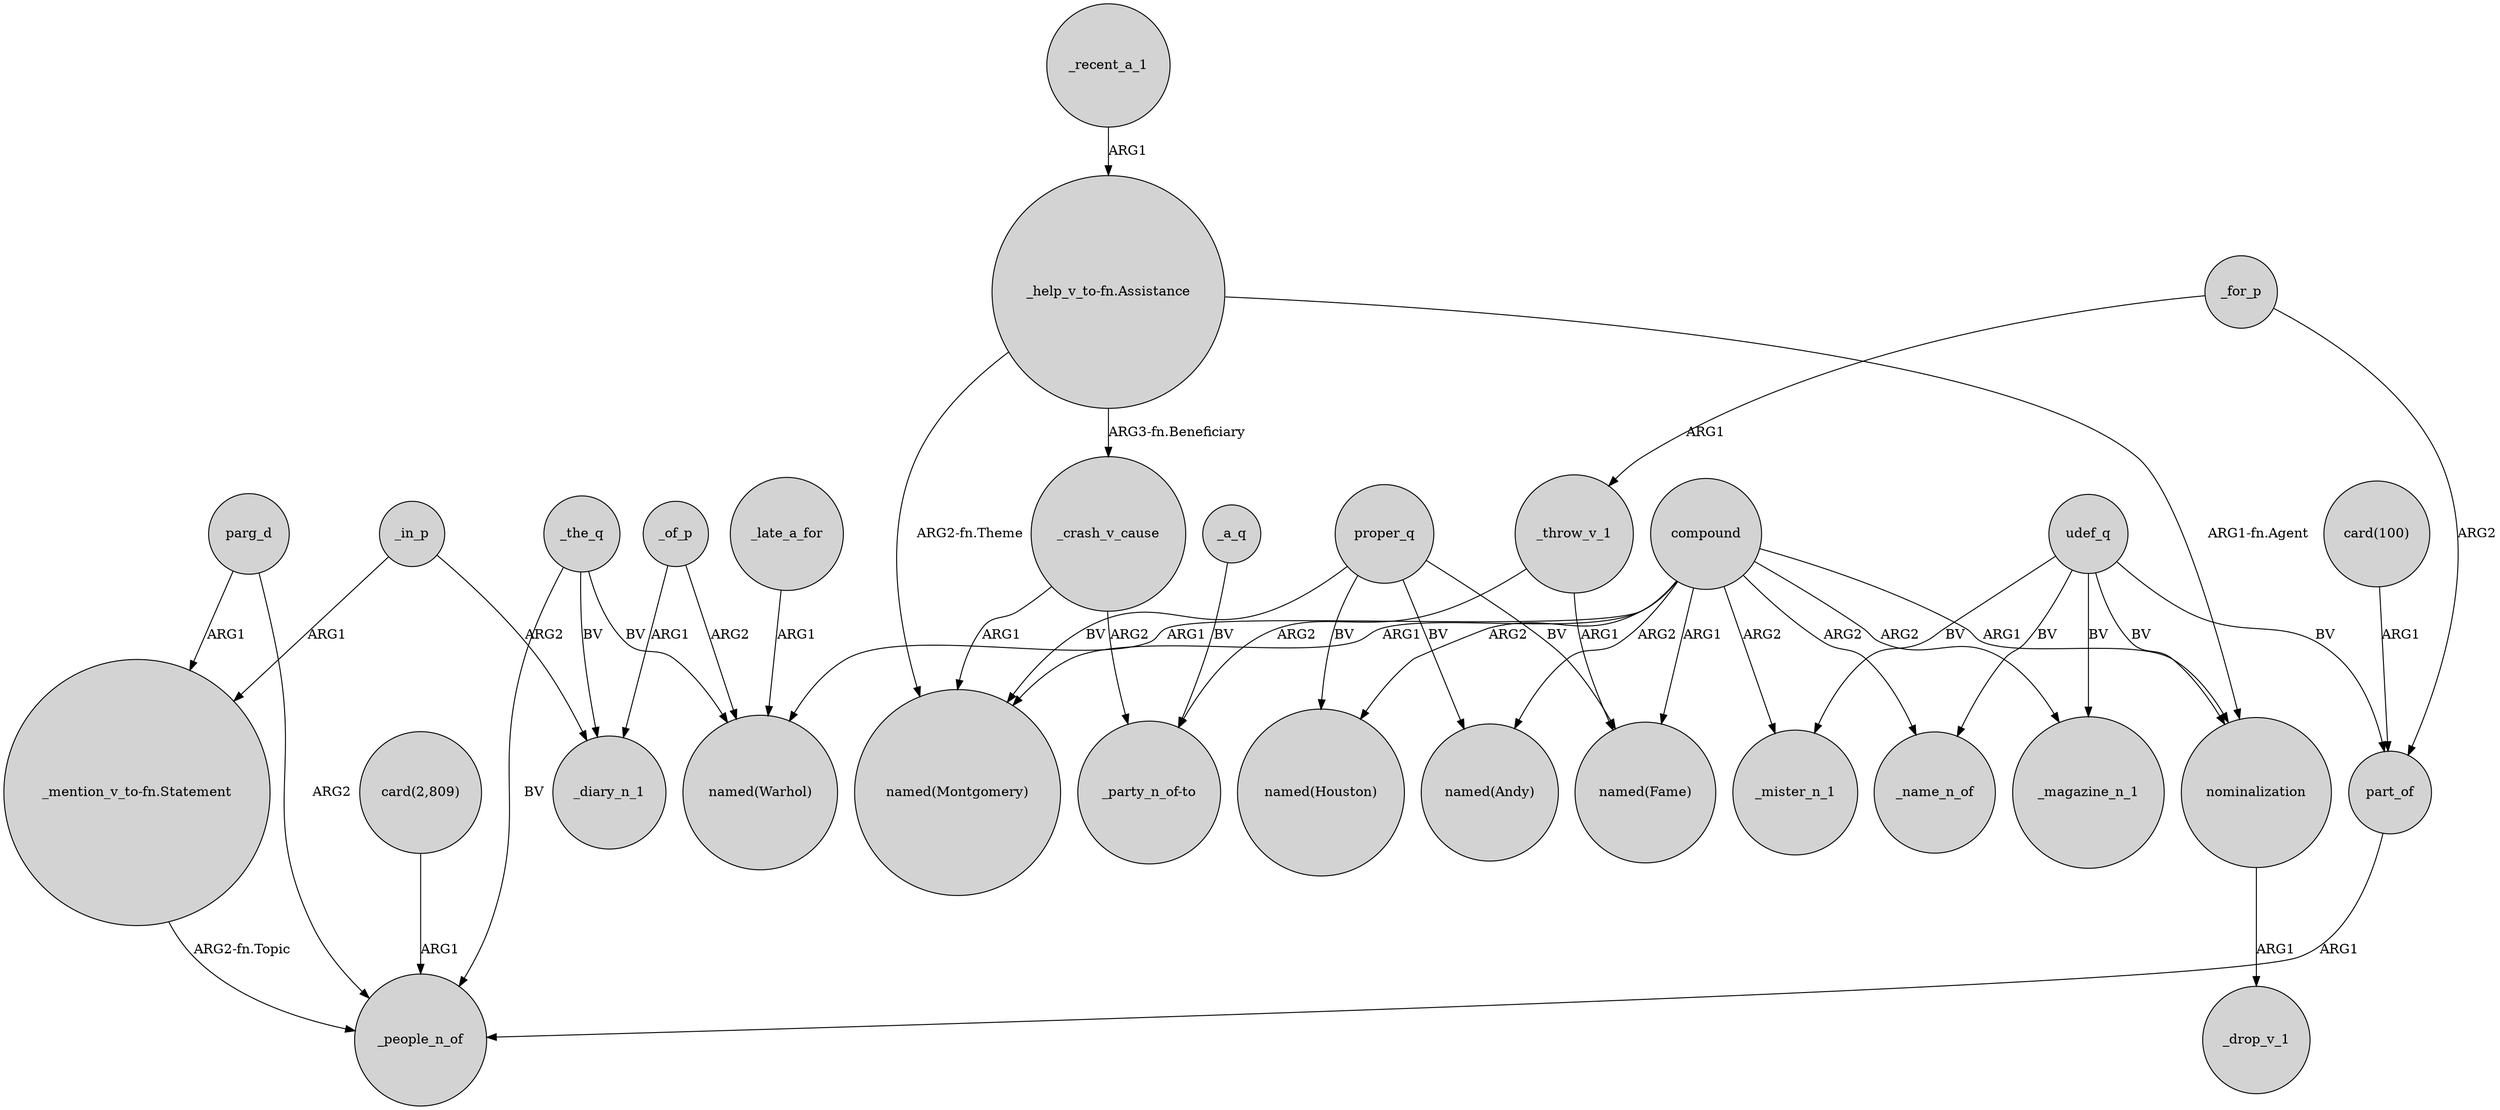 digraph {
	node [shape=circle style=filled]
	_recent_a_1 -> "_help_v_to-fn.Assistance" [label=ARG1]
	_crash_v_cause -> "named(Montgomery)" [label=ARG1]
	_crash_v_cause -> "_party_n_of-to" [label=ARG2]
	udef_q -> part_of [label=BV]
	compound -> _name_n_of [label=ARG2]
	"_help_v_to-fn.Assistance" -> nominalization [label="ARG1-fn.Agent"]
	_of_p -> _diary_n_1 [label=ARG1]
	compound -> "named(Warhol)" [label=ARG1]
	proper_q -> "named(Fame)" [label=BV]
	_late_a_for -> "named(Warhol)" [label=ARG1]
	compound -> _mister_n_1 [label=ARG2]
	udef_q -> _mister_n_1 [label=BV]
	_the_q -> "named(Warhol)" [label=BV]
	_the_q -> _diary_n_1 [label=BV]
	_a_q -> "_party_n_of-to" [label=BV]
	compound -> "named(Houston)" [label=ARG2]
	compound -> "named(Fame)" [label=ARG1]
	_for_p -> part_of [label=ARG2]
	udef_q -> _magazine_n_1 [label=BV]
	compound -> "named(Andy)" [label=ARG2]
	"card(2,809)" -> _people_n_of [label=ARG1]
	"card(100)" -> part_of [label=ARG1]
	"_help_v_to-fn.Assistance" -> "named(Montgomery)" [label="ARG2-fn.Theme"]
	proper_q -> "named(Andy)" [label=BV]
	nominalization -> _drop_v_1 [label=ARG1]
	proper_q -> "named(Montgomery)" [label=BV]
	parg_d -> _people_n_of [label=ARG2]
	_throw_v_1 -> "_party_n_of-to" [label=ARG2]
	"_mention_v_to-fn.Statement" -> _people_n_of [label="ARG2-fn.Topic"]
	_throw_v_1 -> "named(Fame)" [label=ARG1]
	udef_q -> nominalization [label=BV]
	compound -> _magazine_n_1 [label=ARG2]
	_of_p -> "named(Warhol)" [label=ARG2]
	proper_q -> "named(Houston)" [label=BV]
	_for_p -> _throw_v_1 [label=ARG1]
	_in_p -> "_mention_v_to-fn.Statement" [label=ARG1]
	parg_d -> "_mention_v_to-fn.Statement" [label=ARG1]
	part_of -> _people_n_of [label=ARG1]
	compound -> "named(Montgomery)" [label=ARG1]
	_in_p -> _diary_n_1 [label=ARG2]
	compound -> nominalization [label=ARG1]
	udef_q -> _name_n_of [label=BV]
	_the_q -> _people_n_of [label=BV]
	"_help_v_to-fn.Assistance" -> _crash_v_cause [label="ARG3-fn.Beneficiary"]
}
